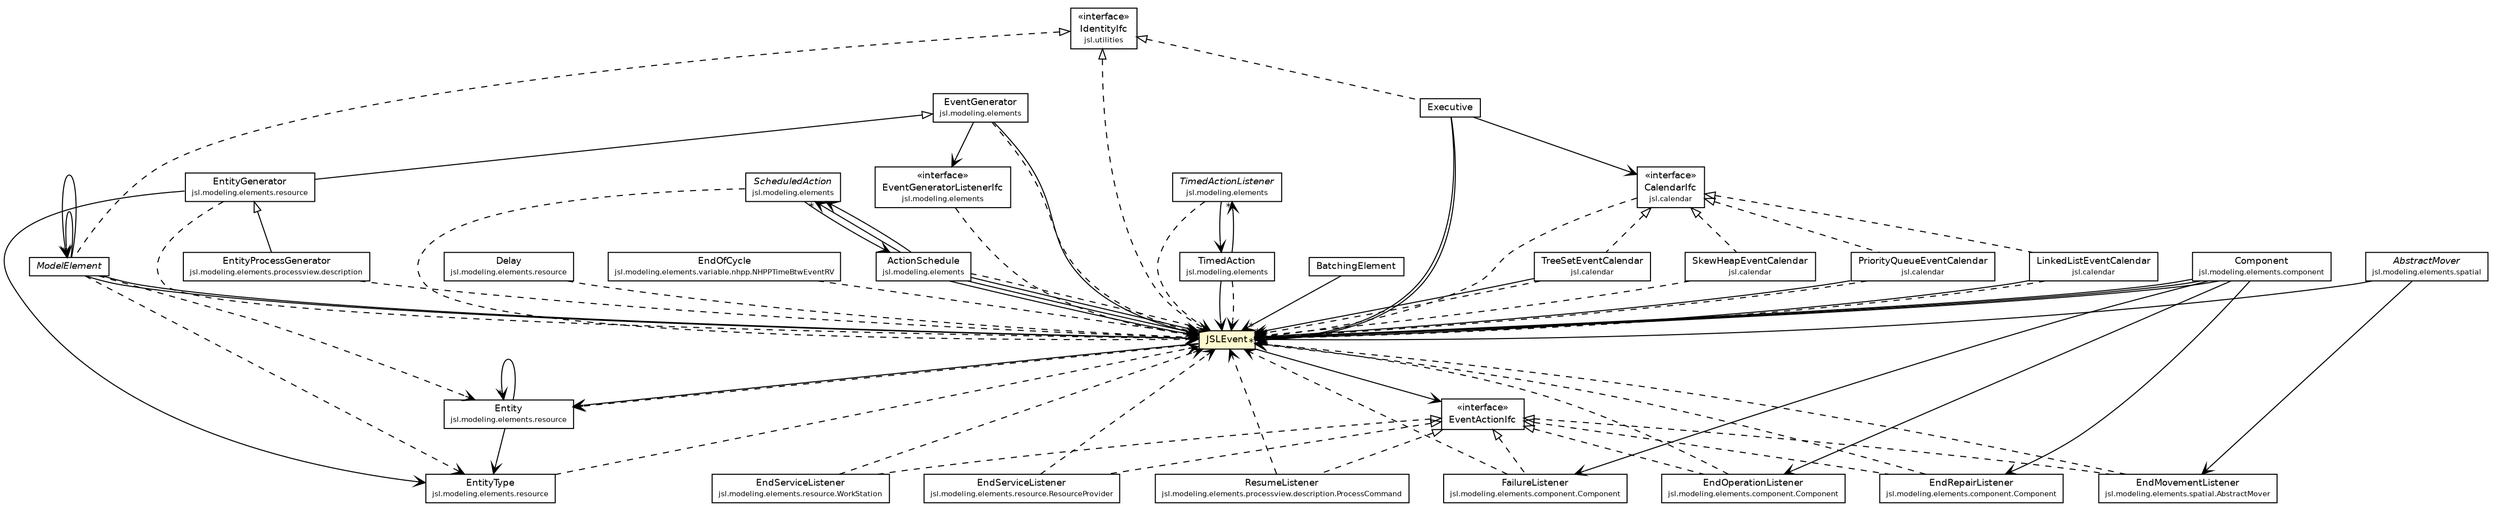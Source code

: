 #!/usr/local/bin/dot
#
# Class diagram 
# Generated by UMLGraph version 5.4 (http://www.umlgraph.org/)
#

digraph G {
	edge [fontname="Helvetica",fontsize=10,labelfontname="Helvetica",labelfontsize=10];
	node [fontname="Helvetica",fontsize=10,shape=plaintext];
	nodesep=0.25;
	ranksep=0.5;
	// jsl.calendar.TreeSetEventCalendar
	c102638 [label=<<table title="jsl.calendar.TreeSetEventCalendar" border="0" cellborder="1" cellspacing="0" cellpadding="2" port="p" href="../calendar/TreeSetEventCalendar.html">
		<tr><td><table border="0" cellspacing="0" cellpadding="1">
<tr><td align="center" balign="center"> TreeSetEventCalendar </td></tr>
<tr><td align="center" balign="center"><font point-size="7.0"> jsl.calendar </font></td></tr>
		</table></td></tr>
		</table>>, URL="../calendar/TreeSetEventCalendar.html", fontname="Helvetica", fontcolor="black", fontsize=9.0];
	// jsl.calendar.SkewHeapEventCalendar
	c102639 [label=<<table title="jsl.calendar.SkewHeapEventCalendar" border="0" cellborder="1" cellspacing="0" cellpadding="2" port="p" href="../calendar/SkewHeapEventCalendar.html">
		<tr><td><table border="0" cellspacing="0" cellpadding="1">
<tr><td align="center" balign="center"> SkewHeapEventCalendar </td></tr>
<tr><td align="center" balign="center"><font point-size="7.0"> jsl.calendar </font></td></tr>
		</table></td></tr>
		</table>>, URL="../calendar/SkewHeapEventCalendar.html", fontname="Helvetica", fontcolor="black", fontsize=9.0];
	// jsl.calendar.PriorityQueueEventCalendar
	c102641 [label=<<table title="jsl.calendar.PriorityQueueEventCalendar" border="0" cellborder="1" cellspacing="0" cellpadding="2" port="p" href="../calendar/PriorityQueueEventCalendar.html">
		<tr><td><table border="0" cellspacing="0" cellpadding="1">
<tr><td align="center" balign="center"> PriorityQueueEventCalendar </td></tr>
<tr><td align="center" balign="center"><font point-size="7.0"> jsl.calendar </font></td></tr>
		</table></td></tr>
		</table>>, URL="../calendar/PriorityQueueEventCalendar.html", fontname="Helvetica", fontcolor="black", fontsize=9.0];
	// jsl.calendar.LinkedListEventCalendar
	c102642 [label=<<table title="jsl.calendar.LinkedListEventCalendar" border="0" cellborder="1" cellspacing="0" cellpadding="2" port="p" href="../calendar/LinkedListEventCalendar.html">
		<tr><td><table border="0" cellspacing="0" cellpadding="1">
<tr><td align="center" balign="center"> LinkedListEventCalendar </td></tr>
<tr><td align="center" balign="center"><font point-size="7.0"> jsl.calendar </font></td></tr>
		</table></td></tr>
		</table>>, URL="../calendar/LinkedListEventCalendar.html", fontname="Helvetica", fontcolor="black", fontsize=9.0];
	// jsl.calendar.CalendarIfc
	c102643 [label=<<table title="jsl.calendar.CalendarIfc" border="0" cellborder="1" cellspacing="0" cellpadding="2" port="p" href="../calendar/CalendarIfc.html">
		<tr><td><table border="0" cellspacing="0" cellpadding="1">
<tr><td align="center" balign="center"> &#171;interface&#187; </td></tr>
<tr><td align="center" balign="center"> CalendarIfc </td></tr>
<tr><td align="center" balign="center"><font point-size="7.0"> jsl.calendar </font></td></tr>
		</table></td></tr>
		</table>>, URL="../calendar/CalendarIfc.html", fontname="Helvetica", fontcolor="black", fontsize=9.0];
	// jsl.modeling.ModelElement
	c102656 [label=<<table title="jsl.modeling.ModelElement" border="0" cellborder="1" cellspacing="0" cellpadding="2" port="p" href="./ModelElement.html">
		<tr><td><table border="0" cellspacing="0" cellpadding="1">
<tr><td align="center" balign="center"><font face="Helvetica-Oblique"> ModelElement </font></td></tr>
		</table></td></tr>
		</table>>, URL="./ModelElement.html", fontname="Helvetica", fontcolor="black", fontsize=9.0];
	// jsl.modeling.JSLEvent
	c102662 [label=<<table title="jsl.modeling.JSLEvent" border="0" cellborder="1" cellspacing="0" cellpadding="2" port="p" bgcolor="lemonChiffon" href="./JSLEvent.html">
		<tr><td><table border="0" cellspacing="0" cellpadding="1">
<tr><td align="center" balign="center"> JSLEvent </td></tr>
		</table></td></tr>
		</table>>, URL="./JSLEvent.html", fontname="Helvetica", fontcolor="black", fontsize=9.0];
	// jsl.modeling.Executive
	c102668 [label=<<table title="jsl.modeling.Executive" border="0" cellborder="1" cellspacing="0" cellpadding="2" port="p" href="./Executive.html">
		<tr><td><table border="0" cellspacing="0" cellpadding="1">
<tr><td align="center" balign="center"> Executive </td></tr>
		</table></td></tr>
		</table>>, URL="./Executive.html", fontname="Helvetica", fontcolor="black", fontsize=9.0];
	// jsl.modeling.EventActionIfc
	c102671 [label=<<table title="jsl.modeling.EventActionIfc" border="0" cellborder="1" cellspacing="0" cellpadding="2" port="p" href="./EventActionIfc.html">
		<tr><td><table border="0" cellspacing="0" cellpadding="1">
<tr><td align="center" balign="center"> &#171;interface&#187; </td></tr>
<tr><td align="center" balign="center"> EventActionIfc </td></tr>
		</table></td></tr>
		</table>>, URL="./EventActionIfc.html", fontname="Helvetica", fontcolor="black", fontsize=9.0];
	// jsl.modeling.BatchingElement
	c102674 [label=<<table title="jsl.modeling.BatchingElement" border="0" cellborder="1" cellspacing="0" cellpadding="2" port="p" href="./BatchingElement.html">
		<tr><td><table border="0" cellspacing="0" cellpadding="1">
<tr><td align="center" balign="center"> BatchingElement </td></tr>
		</table></td></tr>
		</table>>, URL="./BatchingElement.html", fontname="Helvetica", fontcolor="black", fontsize=9.0];
	// jsl.modeling.elements.TimedActionListener
	c102678 [label=<<table title="jsl.modeling.elements.TimedActionListener" border="0" cellborder="1" cellspacing="0" cellpadding="2" port="p" href="./elements/TimedActionListener.html">
		<tr><td><table border="0" cellspacing="0" cellpadding="1">
<tr><td align="center" balign="center"><font face="Helvetica-Oblique"> TimedActionListener </font></td></tr>
<tr><td align="center" balign="center"><font point-size="7.0"> jsl.modeling.elements </font></td></tr>
		</table></td></tr>
		</table>>, URL="./elements/TimedActionListener.html", fontname="Helvetica", fontcolor="black", fontsize=9.0];
	// jsl.modeling.elements.TimedAction
	c102679 [label=<<table title="jsl.modeling.elements.TimedAction" border="0" cellborder="1" cellspacing="0" cellpadding="2" port="p" href="./elements/TimedAction.html">
		<tr><td><table border="0" cellspacing="0" cellpadding="1">
<tr><td align="center" balign="center"> TimedAction </td></tr>
<tr><td align="center" balign="center"><font point-size="7.0"> jsl.modeling.elements </font></td></tr>
		</table></td></tr>
		</table>>, URL="./elements/TimedAction.html", fontname="Helvetica", fontcolor="black", fontsize=9.0];
	// jsl.modeling.elements.ScheduledAction
	c102680 [label=<<table title="jsl.modeling.elements.ScheduledAction" border="0" cellborder="1" cellspacing="0" cellpadding="2" port="p" href="./elements/ScheduledAction.html">
		<tr><td><table border="0" cellspacing="0" cellpadding="1">
<tr><td align="center" balign="center"><font face="Helvetica-Oblique"> ScheduledAction </font></td></tr>
<tr><td align="center" balign="center"><font point-size="7.0"> jsl.modeling.elements </font></td></tr>
		</table></td></tr>
		</table>>, URL="./elements/ScheduledAction.html", fontname="Helvetica", fontcolor="black", fontsize=9.0];
	// jsl.modeling.elements.EventGeneratorListenerIfc
	c102684 [label=<<table title="jsl.modeling.elements.EventGeneratorListenerIfc" border="0" cellborder="1" cellspacing="0" cellpadding="2" port="p" href="./elements/EventGeneratorListenerIfc.html">
		<tr><td><table border="0" cellspacing="0" cellpadding="1">
<tr><td align="center" balign="center"> &#171;interface&#187; </td></tr>
<tr><td align="center" balign="center"> EventGeneratorListenerIfc </td></tr>
<tr><td align="center" balign="center"><font point-size="7.0"> jsl.modeling.elements </font></td></tr>
		</table></td></tr>
		</table>>, URL="./elements/EventGeneratorListenerIfc.html", fontname="Helvetica", fontcolor="black", fontsize=9.0];
	// jsl.modeling.elements.EventGenerator
	c102686 [label=<<table title="jsl.modeling.elements.EventGenerator" border="0" cellborder="1" cellspacing="0" cellpadding="2" port="p" href="./elements/EventGenerator.html">
		<tr><td><table border="0" cellspacing="0" cellpadding="1">
<tr><td align="center" balign="center"> EventGenerator </td></tr>
<tr><td align="center" balign="center"><font point-size="7.0"> jsl.modeling.elements </font></td></tr>
		</table></td></tr>
		</table>>, URL="./elements/EventGenerator.html", fontname="Helvetica", fontcolor="black", fontsize=9.0];
	// jsl.modeling.elements.ActionSchedule
	c102687 [label=<<table title="jsl.modeling.elements.ActionSchedule" border="0" cellborder="1" cellspacing="0" cellpadding="2" port="p" href="./elements/ActionSchedule.html">
		<tr><td><table border="0" cellspacing="0" cellpadding="1">
<tr><td align="center" balign="center"> ActionSchedule </td></tr>
<tr><td align="center" balign="center"><font point-size="7.0"> jsl.modeling.elements </font></td></tr>
		</table></td></tr>
		</table>>, URL="./elements/ActionSchedule.html", fontname="Helvetica", fontcolor="black", fontsize=9.0];
	// jsl.modeling.elements.component.Component
	c102691 [label=<<table title="jsl.modeling.elements.component.Component" border="0" cellborder="1" cellspacing="0" cellpadding="2" port="p" href="./elements/component/Component.html">
		<tr><td><table border="0" cellspacing="0" cellpadding="1">
<tr><td align="center" balign="center"> Component </td></tr>
<tr><td align="center" balign="center"><font point-size="7.0"> jsl.modeling.elements.component </font></td></tr>
		</table></td></tr>
		</table>>, URL="./elements/component/Component.html", fontname="Helvetica", fontcolor="black", fontsize=9.0];
	// jsl.modeling.elements.component.Component.EndOperationListener
	c102699 [label=<<table title="jsl.modeling.elements.component.Component.EndOperationListener" border="0" cellborder="1" cellspacing="0" cellpadding="2" port="p" href="./elements/component/Component.EndOperationListener.html">
		<tr><td><table border="0" cellspacing="0" cellpadding="1">
<tr><td align="center" balign="center"> EndOperationListener </td></tr>
<tr><td align="center" balign="center"><font point-size="7.0"> jsl.modeling.elements.component.Component </font></td></tr>
		</table></td></tr>
		</table>>, URL="./elements/component/Component.EndOperationListener.html", fontname="Helvetica", fontcolor="black", fontsize=9.0];
	// jsl.modeling.elements.component.Component.FailureListener
	c102700 [label=<<table title="jsl.modeling.elements.component.Component.FailureListener" border="0" cellborder="1" cellspacing="0" cellpadding="2" port="p" href="./elements/component/Component.FailureListener.html">
		<tr><td><table border="0" cellspacing="0" cellpadding="1">
<tr><td align="center" balign="center"> FailureListener </td></tr>
<tr><td align="center" balign="center"><font point-size="7.0"> jsl.modeling.elements.component.Component </font></td></tr>
		</table></td></tr>
		</table>>, URL="./elements/component/Component.FailureListener.html", fontname="Helvetica", fontcolor="black", fontsize=9.0];
	// jsl.modeling.elements.component.Component.EndRepairListener
	c102701 [label=<<table title="jsl.modeling.elements.component.Component.EndRepairListener" border="0" cellborder="1" cellspacing="0" cellpadding="2" port="p" href="./elements/component/Component.EndRepairListener.html">
		<tr><td><table border="0" cellspacing="0" cellpadding="1">
<tr><td align="center" balign="center"> EndRepairListener </td></tr>
<tr><td align="center" balign="center"><font point-size="7.0"> jsl.modeling.elements.component.Component </font></td></tr>
		</table></td></tr>
		</table>>, URL="./elements/component/Component.EndRepairListener.html", fontname="Helvetica", fontcolor="black", fontsize=9.0];
	// jsl.modeling.elements.processview.description.ProcessCommand.ResumeListener
	c102715 [label=<<table title="jsl.modeling.elements.processview.description.ProcessCommand.ResumeListener" border="0" cellborder="1" cellspacing="0" cellpadding="2" port="p" href="./elements/processview/description/ProcessCommand.ResumeListener.html">
		<tr><td><table border="0" cellspacing="0" cellpadding="1">
<tr><td align="center" balign="center"> ResumeListener </td></tr>
<tr><td align="center" balign="center"><font point-size="7.0"> jsl.modeling.elements.processview.description.ProcessCommand </font></td></tr>
		</table></td></tr>
		</table>>, URL="./elements/processview/description/ProcessCommand.ResumeListener.html", fontname="Helvetica", fontcolor="black", fontsize=9.0];
	// jsl.modeling.elements.processview.description.EntityProcessGenerator
	c102717 [label=<<table title="jsl.modeling.elements.processview.description.EntityProcessGenerator" border="0" cellborder="1" cellspacing="0" cellpadding="2" port="p" href="./elements/processview/description/EntityProcessGenerator.html">
		<tr><td><table border="0" cellspacing="0" cellpadding="1">
<tr><td align="center" balign="center"> EntityProcessGenerator </td></tr>
<tr><td align="center" balign="center"><font point-size="7.0"> jsl.modeling.elements.processview.description </font></td></tr>
		</table></td></tr>
		</table>>, URL="./elements/processview/description/EntityProcessGenerator.html", fontname="Helvetica", fontcolor="black", fontsize=9.0];
	// jsl.modeling.elements.resource.WorkStation.EndServiceListener
	c102739 [label=<<table title="jsl.modeling.elements.resource.WorkStation.EndServiceListener" border="0" cellborder="1" cellspacing="0" cellpadding="2" port="p" href="./elements/resource/WorkStation.EndServiceListener.html">
		<tr><td><table border="0" cellspacing="0" cellpadding="1">
<tr><td align="center" balign="center"> EndServiceListener </td></tr>
<tr><td align="center" balign="center"><font point-size="7.0"> jsl.modeling.elements.resource.WorkStation </font></td></tr>
		</table></td></tr>
		</table>>, URL="./elements/resource/WorkStation.EndServiceListener.html", fontname="Helvetica", fontcolor="black", fontsize=9.0];
	// jsl.modeling.elements.resource.ResourceProvider.EndServiceListener
	c102759 [label=<<table title="jsl.modeling.elements.resource.ResourceProvider.EndServiceListener" border="0" cellborder="1" cellspacing="0" cellpadding="2" port="p" href="./elements/resource/ResourceProvider.EndServiceListener.html">
		<tr><td><table border="0" cellspacing="0" cellpadding="1">
<tr><td align="center" balign="center"> EndServiceListener </td></tr>
<tr><td align="center" balign="center"><font point-size="7.0"> jsl.modeling.elements.resource.ResourceProvider </font></td></tr>
		</table></td></tr>
		</table>>, URL="./elements/resource/ResourceProvider.EndServiceListener.html", fontname="Helvetica", fontcolor="black", fontsize=9.0];
	// jsl.modeling.elements.resource.EntityType
	c102780 [label=<<table title="jsl.modeling.elements.resource.EntityType" border="0" cellborder="1" cellspacing="0" cellpadding="2" port="p" href="./elements/resource/EntityType.html">
		<tr><td><table border="0" cellspacing="0" cellpadding="1">
<tr><td align="center" balign="center"> EntityType </td></tr>
<tr><td align="center" balign="center"><font point-size="7.0"> jsl.modeling.elements.resource </font></td></tr>
		</table></td></tr>
		</table>>, URL="./elements/resource/EntityType.html", fontname="Helvetica", fontcolor="black", fontsize=9.0];
	// jsl.modeling.elements.resource.EntityGenerator
	c102792 [label=<<table title="jsl.modeling.elements.resource.EntityGenerator" border="0" cellborder="1" cellspacing="0" cellpadding="2" port="p" href="./elements/resource/EntityGenerator.html">
		<tr><td><table border="0" cellspacing="0" cellpadding="1">
<tr><td align="center" balign="center"> EntityGenerator </td></tr>
<tr><td align="center" balign="center"><font point-size="7.0"> jsl.modeling.elements.resource </font></td></tr>
		</table></td></tr>
		</table>>, URL="./elements/resource/EntityGenerator.html", fontname="Helvetica", fontcolor="black", fontsize=9.0];
	// jsl.modeling.elements.resource.Entity
	c102794 [label=<<table title="jsl.modeling.elements.resource.Entity" border="0" cellborder="1" cellspacing="0" cellpadding="2" port="p" href="./elements/resource/Entity.html">
		<tr><td><table border="0" cellspacing="0" cellpadding="1">
<tr><td align="center" balign="center"> Entity </td></tr>
<tr><td align="center" balign="center"><font point-size="7.0"> jsl.modeling.elements.resource </font></td></tr>
		</table></td></tr>
		</table>>, URL="./elements/resource/Entity.html", fontname="Helvetica", fontcolor="black", fontsize=9.0];
	// jsl.modeling.elements.resource.Delay
	c102798 [label=<<table title="jsl.modeling.elements.resource.Delay" border="0" cellborder="1" cellspacing="0" cellpadding="2" port="p" href="./elements/resource/Delay.html">
		<tr><td><table border="0" cellspacing="0" cellpadding="1">
<tr><td align="center" balign="center"> Delay </td></tr>
<tr><td align="center" balign="center"><font point-size="7.0"> jsl.modeling.elements.resource </font></td></tr>
		</table></td></tr>
		</table>>, URL="./elements/resource/Delay.html", fontname="Helvetica", fontcolor="black", fontsize=9.0];
	// jsl.modeling.elements.spatial.AbstractMover
	c102840 [label=<<table title="jsl.modeling.elements.spatial.AbstractMover" border="0" cellborder="1" cellspacing="0" cellpadding="2" port="p" href="./elements/spatial/AbstractMover.html">
		<tr><td><table border="0" cellspacing="0" cellpadding="1">
<tr><td align="center" balign="center"><font face="Helvetica-Oblique"> AbstractMover </font></td></tr>
<tr><td align="center" balign="center"><font point-size="7.0"> jsl.modeling.elements.spatial </font></td></tr>
		</table></td></tr>
		</table>>, URL="./elements/spatial/AbstractMover.html", fontname="Helvetica", fontcolor="black", fontsize=9.0];
	// jsl.modeling.elements.spatial.AbstractMover.EndMovementListener
	c102841 [label=<<table title="jsl.modeling.elements.spatial.AbstractMover.EndMovementListener" border="0" cellborder="1" cellspacing="0" cellpadding="2" port="p" href="./elements/spatial/AbstractMover.EndMovementListener.html">
		<tr><td><table border="0" cellspacing="0" cellpadding="1">
<tr><td align="center" balign="center"> EndMovementListener </td></tr>
<tr><td align="center" balign="center"><font point-size="7.0"> jsl.modeling.elements.spatial.AbstractMover </font></td></tr>
		</table></td></tr>
		</table>>, URL="./elements/spatial/AbstractMover.EndMovementListener.html", fontname="Helvetica", fontcolor="black", fontsize=9.0];
	// jsl.modeling.elements.variable.nhpp.NHPPTimeBtwEventRV.EndOfCycle
	c102900 [label=<<table title="jsl.modeling.elements.variable.nhpp.NHPPTimeBtwEventRV.EndOfCycle" border="0" cellborder="1" cellspacing="0" cellpadding="2" port="p" href="./elements/variable/nhpp/NHPPTimeBtwEventRV.EndOfCycle.html">
		<tr><td><table border="0" cellspacing="0" cellpadding="1">
<tr><td align="center" balign="center"> EndOfCycle </td></tr>
<tr><td align="center" balign="center"><font point-size="7.0"> jsl.modeling.elements.variable.nhpp.NHPPTimeBtwEventRV </font></td></tr>
		</table></td></tr>
		</table>>, URL="./elements/variable/nhpp/NHPPTimeBtwEventRV.EndOfCycle.html", fontname="Helvetica", fontcolor="black", fontsize=9.0];
	// jsl.utilities.IdentityIfc
	c102943 [label=<<table title="jsl.utilities.IdentityIfc" border="0" cellborder="1" cellspacing="0" cellpadding="2" port="p" href="../utilities/IdentityIfc.html">
		<tr><td><table border="0" cellspacing="0" cellpadding="1">
<tr><td align="center" balign="center"> &#171;interface&#187; </td></tr>
<tr><td align="center" balign="center"> IdentityIfc </td></tr>
<tr><td align="center" balign="center"><font point-size="7.0"> jsl.utilities </font></td></tr>
		</table></td></tr>
		</table>>, URL="../utilities/IdentityIfc.html", fontname="Helvetica", fontcolor="black", fontsize=9.0];
	//jsl.calendar.TreeSetEventCalendar implements jsl.calendar.CalendarIfc
	c102643:p -> c102638:p [dir=back,arrowtail=empty,style=dashed];
	//jsl.calendar.SkewHeapEventCalendar implements jsl.calendar.CalendarIfc
	c102643:p -> c102639:p [dir=back,arrowtail=empty,style=dashed];
	//jsl.calendar.PriorityQueueEventCalendar implements jsl.calendar.CalendarIfc
	c102643:p -> c102641:p [dir=back,arrowtail=empty,style=dashed];
	//jsl.calendar.LinkedListEventCalendar implements jsl.calendar.CalendarIfc
	c102643:p -> c102642:p [dir=back,arrowtail=empty,style=dashed];
	//jsl.modeling.ModelElement implements jsl.utilities.IdentityIfc
	c102943:p -> c102656:p [dir=back,arrowtail=empty,style=dashed];
	//jsl.modeling.JSLEvent implements jsl.utilities.IdentityIfc
	c102943:p -> c102662:p [dir=back,arrowtail=empty,style=dashed];
	//jsl.modeling.Executive implements jsl.utilities.IdentityIfc
	c102943:p -> c102668:p [dir=back,arrowtail=empty,style=dashed];
	//jsl.modeling.elements.component.Component.EndOperationListener implements jsl.modeling.EventActionIfc
	c102671:p -> c102699:p [dir=back,arrowtail=empty,style=dashed];
	//jsl.modeling.elements.component.Component.FailureListener implements jsl.modeling.EventActionIfc
	c102671:p -> c102700:p [dir=back,arrowtail=empty,style=dashed];
	//jsl.modeling.elements.component.Component.EndRepairListener implements jsl.modeling.EventActionIfc
	c102671:p -> c102701:p [dir=back,arrowtail=empty,style=dashed];
	//jsl.modeling.elements.processview.description.ProcessCommand.ResumeListener implements jsl.modeling.EventActionIfc
	c102671:p -> c102715:p [dir=back,arrowtail=empty,style=dashed];
	//jsl.modeling.elements.processview.description.EntityProcessGenerator extends jsl.modeling.elements.resource.EntityGenerator
	c102792:p -> c102717:p [dir=back,arrowtail=empty];
	//jsl.modeling.elements.resource.WorkStation.EndServiceListener implements jsl.modeling.EventActionIfc
	c102671:p -> c102739:p [dir=back,arrowtail=empty,style=dashed];
	//jsl.modeling.elements.resource.ResourceProvider.EndServiceListener implements jsl.modeling.EventActionIfc
	c102671:p -> c102759:p [dir=back,arrowtail=empty,style=dashed];
	//jsl.modeling.elements.resource.EntityGenerator extends jsl.modeling.elements.EventGenerator
	c102686:p -> c102792:p [dir=back,arrowtail=empty];
	//jsl.modeling.elements.spatial.AbstractMover.EndMovementListener implements jsl.modeling.EventActionIfc
	c102671:p -> c102841:p [dir=back,arrowtail=empty,style=dashed];
	// jsl.calendar.TreeSetEventCalendar NAVASSOC jsl.modeling.JSLEvent
	c102638:p -> c102662:p [taillabel="", label="", headlabel="*", fontname="Helvetica", fontcolor="black", fontsize=10.0, color="black", arrowhead=open];
	// jsl.calendar.PriorityQueueEventCalendar NAVASSOC jsl.modeling.JSLEvent
	c102641:p -> c102662:p [taillabel="", label="", headlabel="*", fontname="Helvetica", fontcolor="black", fontsize=10.0, color="black", arrowhead=open];
	// jsl.calendar.LinkedListEventCalendar NAVASSOC jsl.modeling.JSLEvent
	c102642:p -> c102662:p [taillabel="", label="", headlabel="*", fontname="Helvetica", fontcolor="black", fontsize=10.0, color="black", arrowhead=open];
	// jsl.modeling.ModelElement NAVASSOC jsl.modeling.ModelElement
	c102656:p -> c102656:p [taillabel="", label="", headlabel="*", fontname="Helvetica", fontcolor="black", fontsize=10.0, color="black", arrowhead=open];
	// jsl.modeling.ModelElement NAVASSOC jsl.modeling.ModelElement
	c102656:p -> c102656:p [taillabel="", label="", headlabel="", fontname="Helvetica", fontcolor="black", fontsize=10.0, color="black", arrowhead=open];
	// jsl.modeling.ModelElement NAVASSOC jsl.modeling.JSLEvent
	c102656:p -> c102662:p [taillabel="", label="", headlabel="", fontname="Helvetica", fontcolor="black", fontsize=10.0, color="black", arrowhead=open];
	// jsl.modeling.ModelElement NAVASSOC jsl.modeling.JSLEvent
	c102656:p -> c102662:p [taillabel="", label="", headlabel="", fontname="Helvetica", fontcolor="black", fontsize=10.0, color="black", arrowhead=open];
	// jsl.modeling.JSLEvent NAVASSOC jsl.modeling.EventActionIfc
	c102662:p -> c102671:p [taillabel="", label="", headlabel="", fontname="Helvetica", fontcolor="black", fontsize=10.0, color="black", arrowhead=open];
	// jsl.modeling.JSLEvent NAVASSOC jsl.modeling.elements.resource.Entity
	c102662:p -> c102794:p [taillabel="", label="", headlabel="", fontname="Helvetica", fontcolor="black", fontsize=10.0, color="black", arrowhead=open];
	// jsl.modeling.Executive NAVASSOC jsl.calendar.CalendarIfc
	c102668:p -> c102643:p [taillabel="", label="", headlabel="", fontname="Helvetica", fontcolor="black", fontsize=10.0, color="black", arrowhead=open];
	// jsl.modeling.Executive NAVASSOC jsl.modeling.JSLEvent
	c102668:p -> c102662:p [taillabel="", label="", headlabel="", fontname="Helvetica", fontcolor="black", fontsize=10.0, color="black", arrowhead=open];
	// jsl.modeling.Executive NAVASSOC jsl.modeling.JSLEvent
	c102668:p -> c102662:p [taillabel="", label="", headlabel="", fontname="Helvetica", fontcolor="black", fontsize=10.0, color="black", arrowhead=open];
	// jsl.modeling.BatchingElement NAVASSOC jsl.modeling.JSLEvent
	c102674:p -> c102662:p [taillabel="", label="", headlabel="", fontname="Helvetica", fontcolor="black", fontsize=10.0, color="black", arrowhead=open];
	// jsl.modeling.elements.TimedActionListener NAVASSOC jsl.modeling.elements.TimedAction
	c102678:p -> c102679:p [taillabel="", label="", headlabel="", fontname="Helvetica", fontcolor="black", fontsize=10.0, color="black", arrowhead=open];
	// jsl.modeling.elements.TimedAction NAVASSOC jsl.modeling.elements.TimedActionListener
	c102679:p -> c102678:p [taillabel="", label="", headlabel="*", fontname="Helvetica", fontcolor="black", fontsize=10.0, color="black", arrowhead=open];
	// jsl.modeling.elements.TimedAction NAVASSOC jsl.modeling.JSLEvent
	c102679:p -> c102662:p [taillabel="", label="", headlabel="", fontname="Helvetica", fontcolor="black", fontsize=10.0, color="black", arrowhead=open];
	// jsl.modeling.elements.ScheduledAction NAVASSOC jsl.modeling.elements.ActionSchedule
	c102680:p -> c102687:p [taillabel="", label="", headlabel="", fontname="Helvetica", fontcolor="black", fontsize=10.0, color="black", arrowhead=open];
	// jsl.modeling.elements.EventGenerator NAVASSOC jsl.modeling.JSLEvent
	c102686:p -> c102662:p [taillabel="", label="", headlabel="", fontname="Helvetica", fontcolor="black", fontsize=10.0, color="black", arrowhead=open];
	// jsl.modeling.elements.EventGenerator NAVASSOC jsl.modeling.elements.EventGeneratorListenerIfc
	c102686:p -> c102684:p [taillabel="", label="", headlabel="", fontname="Helvetica", fontcolor="black", fontsize=10.0, color="black", arrowhead=open];
	// jsl.modeling.elements.ActionSchedule NAVASSOC jsl.modeling.elements.ScheduledAction
	c102687:p -> c102680:p [taillabel="", label="", headlabel="*", fontname="Helvetica", fontcolor="black", fontsize=10.0, color="black", arrowhead=open];
	// jsl.modeling.elements.ActionSchedule NAVASSOC jsl.modeling.JSLEvent
	c102687:p -> c102662:p [taillabel="", label="", headlabel="", fontname="Helvetica", fontcolor="black", fontsize=10.0, color="black", arrowhead=open];
	// jsl.modeling.elements.ActionSchedule NAVASSOC jsl.modeling.JSLEvent
	c102687:p -> c102662:p [taillabel="", label="", headlabel="", fontname="Helvetica", fontcolor="black", fontsize=10.0, color="black", arrowhead=open];
	// jsl.modeling.elements.ActionSchedule NAVASSOC jsl.modeling.JSLEvent
	c102687:p -> c102662:p [taillabel="", label="", headlabel="", fontname="Helvetica", fontcolor="black", fontsize=10.0, color="black", arrowhead=open];
	// jsl.modeling.elements.ActionSchedule NAVASSOC jsl.modeling.elements.ScheduledAction
	c102687:p -> c102680:p [taillabel="", label="", headlabel="", fontname="Helvetica", fontcolor="black", fontsize=10.0, color="black", arrowhead=open];
	// jsl.modeling.elements.component.Component NAVASSOC jsl.modeling.JSLEvent
	c102691:p -> c102662:p [taillabel="", label="", headlabel="", fontname="Helvetica", fontcolor="black", fontsize=10.0, color="black", arrowhead=open];
	// jsl.modeling.elements.component.Component NAVASSOC jsl.modeling.elements.component.Component.EndOperationListener
	c102691:p -> c102699:p [taillabel="", label="", headlabel="", fontname="Helvetica", fontcolor="black", fontsize=10.0, color="black", arrowhead=open];
	// jsl.modeling.elements.component.Component NAVASSOC jsl.modeling.JSLEvent
	c102691:p -> c102662:p [taillabel="", label="", headlabel="", fontname="Helvetica", fontcolor="black", fontsize=10.0, color="black", arrowhead=open];
	// jsl.modeling.elements.component.Component NAVASSOC jsl.modeling.elements.component.Component.FailureListener
	c102691:p -> c102700:p [taillabel="", label="", headlabel="", fontname="Helvetica", fontcolor="black", fontsize=10.0, color="black", arrowhead=open];
	// jsl.modeling.elements.component.Component NAVASSOC jsl.modeling.JSLEvent
	c102691:p -> c102662:p [taillabel="", label="", headlabel="", fontname="Helvetica", fontcolor="black", fontsize=10.0, color="black", arrowhead=open];
	// jsl.modeling.elements.component.Component NAVASSOC jsl.modeling.elements.component.Component.EndRepairListener
	c102691:p -> c102701:p [taillabel="", label="", headlabel="", fontname="Helvetica", fontcolor="black", fontsize=10.0, color="black", arrowhead=open];
	// jsl.modeling.elements.resource.EntityGenerator NAVASSOC jsl.modeling.elements.resource.EntityType
	c102792:p -> c102780:p [taillabel="", label="", headlabel="", fontname="Helvetica", fontcolor="black", fontsize=10.0, color="black", arrowhead=open];
	// jsl.modeling.elements.resource.Entity NAVASSOC jsl.modeling.elements.resource.EntityType
	c102794:p -> c102780:p [taillabel="", label="", headlabel="", fontname="Helvetica", fontcolor="black", fontsize=10.0, color="black", arrowhead=open];
	// jsl.modeling.elements.resource.Entity NAVASSOC jsl.modeling.elements.resource.Entity
	c102794:p -> c102794:p [taillabel="", label="", headlabel="*", fontname="Helvetica", fontcolor="black", fontsize=10.0, color="black", arrowhead=open];
	// jsl.modeling.elements.spatial.AbstractMover NAVASSOC jsl.modeling.JSLEvent
	c102840:p -> c102662:p [taillabel="", label="", headlabel="", fontname="Helvetica", fontcolor="black", fontsize=10.0, color="black", arrowhead=open];
	// jsl.modeling.elements.spatial.AbstractMover NAVASSOC jsl.modeling.elements.spatial.AbstractMover.EndMovementListener
	c102840:p -> c102841:p [taillabel="", label="", headlabel="", fontname="Helvetica", fontcolor="black", fontsize=10.0, color="black", arrowhead=open];
	// jsl.calendar.TreeSetEventCalendar DEPEND jsl.modeling.JSLEvent
	c102638:p -> c102662:p [taillabel="", label="", headlabel="", fontname="Helvetica", fontcolor="black", fontsize=10.0, color="black", arrowhead=open, style=dashed];
	// jsl.calendar.SkewHeapEventCalendar DEPEND jsl.modeling.JSLEvent
	c102639:p -> c102662:p [taillabel="", label="", headlabel="", fontname="Helvetica", fontcolor="black", fontsize=10.0, color="black", arrowhead=open, style=dashed];
	// jsl.calendar.PriorityQueueEventCalendar DEPEND jsl.modeling.JSLEvent
	c102641:p -> c102662:p [taillabel="", label="", headlabel="", fontname="Helvetica", fontcolor="black", fontsize=10.0, color="black", arrowhead=open, style=dashed];
	// jsl.calendar.LinkedListEventCalendar DEPEND jsl.modeling.JSLEvent
	c102642:p -> c102662:p [taillabel="", label="", headlabel="", fontname="Helvetica", fontcolor="black", fontsize=10.0, color="black", arrowhead=open, style=dashed];
	// jsl.calendar.CalendarIfc DEPEND jsl.modeling.JSLEvent
	c102643:p -> c102662:p [taillabel="", label="", headlabel="", fontname="Helvetica", fontcolor="black", fontsize=10.0, color="black", arrowhead=open, style=dashed];
	// jsl.modeling.ModelElement DEPEND jsl.modeling.elements.resource.EntityType
	c102656:p -> c102780:p [taillabel="", label="", headlabel="", fontname="Helvetica", fontcolor="black", fontsize=10.0, color="black", arrowhead=open, style=dashed];
	// jsl.modeling.ModelElement DEPEND jsl.modeling.elements.resource.Entity
	c102656:p -> c102794:p [taillabel="", label="", headlabel="", fontname="Helvetica", fontcolor="black", fontsize=10.0, color="black", arrowhead=open, style=dashed];
	// jsl.modeling.JSLEvent DEPEND jsl.modeling.elements.resource.Entity
	c102662:p -> c102794:p [taillabel="", label="", headlabel="", fontname="Helvetica", fontcolor="black", fontsize=10.0, color="black", arrowhead=open, style=dashed];
	// jsl.modeling.elements.TimedActionListener DEPEND jsl.modeling.JSLEvent
	c102678:p -> c102662:p [taillabel="", label="", headlabel="", fontname="Helvetica", fontcolor="black", fontsize=10.0, color="black", arrowhead=open, style=dashed];
	// jsl.modeling.elements.TimedAction DEPEND jsl.modeling.JSLEvent
	c102679:p -> c102662:p [taillabel="", label="", headlabel="", fontname="Helvetica", fontcolor="black", fontsize=10.0, color="black", arrowhead=open, style=dashed];
	// jsl.modeling.elements.ScheduledAction DEPEND jsl.modeling.JSLEvent
	c102680:p -> c102662:p [taillabel="", label="", headlabel="", fontname="Helvetica", fontcolor="black", fontsize=10.0, color="black", arrowhead=open, style=dashed];
	// jsl.modeling.elements.EventGeneratorListenerIfc DEPEND jsl.modeling.JSLEvent
	c102684:p -> c102662:p [taillabel="", label="", headlabel="", fontname="Helvetica", fontcolor="black", fontsize=10.0, color="black", arrowhead=open, style=dashed];
	// jsl.modeling.elements.EventGenerator DEPEND jsl.modeling.JSLEvent
	c102686:p -> c102662:p [taillabel="", label="", headlabel="", fontname="Helvetica", fontcolor="black", fontsize=10.0, color="black", arrowhead=open, style=dashed];
	// jsl.modeling.elements.ActionSchedule DEPEND jsl.modeling.JSLEvent
	c102687:p -> c102662:p [taillabel="", label="", headlabel="", fontname="Helvetica", fontcolor="black", fontsize=10.0, color="black", arrowhead=open, style=dashed];
	// jsl.modeling.elements.component.Component.EndOperationListener DEPEND jsl.modeling.JSLEvent
	c102699:p -> c102662:p [taillabel="", label="", headlabel="", fontname="Helvetica", fontcolor="black", fontsize=10.0, color="black", arrowhead=open, style=dashed];
	// jsl.modeling.elements.component.Component.FailureListener DEPEND jsl.modeling.JSLEvent
	c102700:p -> c102662:p [taillabel="", label="", headlabel="", fontname="Helvetica", fontcolor="black", fontsize=10.0, color="black", arrowhead=open, style=dashed];
	// jsl.modeling.elements.component.Component.EndRepairListener DEPEND jsl.modeling.JSLEvent
	c102701:p -> c102662:p [taillabel="", label="", headlabel="", fontname="Helvetica", fontcolor="black", fontsize=10.0, color="black", arrowhead=open, style=dashed];
	// jsl.modeling.elements.processview.description.ProcessCommand.ResumeListener DEPEND jsl.modeling.JSLEvent
	c102715:p -> c102662:p [taillabel="", label="", headlabel="", fontname="Helvetica", fontcolor="black", fontsize=10.0, color="black", arrowhead=open, style=dashed];
	// jsl.modeling.elements.processview.description.EntityProcessGenerator DEPEND jsl.modeling.JSLEvent
	c102717:p -> c102662:p [taillabel="", label="", headlabel="", fontname="Helvetica", fontcolor="black", fontsize=10.0, color="black", arrowhead=open, style=dashed];
	// jsl.modeling.elements.resource.WorkStation.EndServiceListener DEPEND jsl.modeling.JSLEvent
	c102739:p -> c102662:p [taillabel="", label="", headlabel="", fontname="Helvetica", fontcolor="black", fontsize=10.0, color="black", arrowhead=open, style=dashed];
	// jsl.modeling.elements.resource.ResourceProvider.EndServiceListener DEPEND jsl.modeling.JSLEvent
	c102759:p -> c102662:p [taillabel="", label="", headlabel="", fontname="Helvetica", fontcolor="black", fontsize=10.0, color="black", arrowhead=open, style=dashed];
	// jsl.modeling.elements.resource.EntityType DEPEND jsl.modeling.JSLEvent
	c102780:p -> c102662:p [taillabel="", label="", headlabel="", fontname="Helvetica", fontcolor="black", fontsize=10.0, color="black", arrowhead=open, style=dashed];
	// jsl.modeling.elements.resource.EntityGenerator DEPEND jsl.modeling.JSLEvent
	c102792:p -> c102662:p [taillabel="", label="", headlabel="", fontname="Helvetica", fontcolor="black", fontsize=10.0, color="black", arrowhead=open, style=dashed];
	// jsl.modeling.elements.resource.Delay DEPEND jsl.modeling.JSLEvent
	c102798:p -> c102662:p [taillabel="", label="", headlabel="", fontname="Helvetica", fontcolor="black", fontsize=10.0, color="black", arrowhead=open, style=dashed];
	// jsl.modeling.elements.spatial.AbstractMover.EndMovementListener DEPEND jsl.modeling.JSLEvent
	c102841:p -> c102662:p [taillabel="", label="", headlabel="", fontname="Helvetica", fontcolor="black", fontsize=10.0, color="black", arrowhead=open, style=dashed];
	// jsl.modeling.elements.variable.nhpp.NHPPTimeBtwEventRV.EndOfCycle DEPEND jsl.modeling.JSLEvent
	c102900:p -> c102662:p [taillabel="", label="", headlabel="", fontname="Helvetica", fontcolor="black", fontsize=10.0, color="black", arrowhead=open, style=dashed];
}

